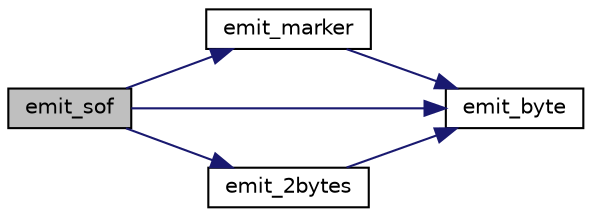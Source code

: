 digraph "emit_sof"
{
 // LATEX_PDF_SIZE
  bgcolor="transparent";
  edge [fontname="Helvetica",fontsize="10",labelfontname="Helvetica",labelfontsize="10"];
  node [fontname="Helvetica",fontsize="10",shape=record];
  rankdir="LR";
  Node164 [label="emit_sof",height=0.2,width=0.4,color="black", fillcolor="grey75", style="filled", fontcolor="black",tooltip=" "];
  Node164 -> Node165 [color="midnightblue",fontsize="10",style="solid",fontname="Helvetica"];
  Node165 [label="emit_marker",height=0.2,width=0.4,color="black",URL="$jcmarker_8c.html#ac0f824579de49431507514270155e053",tooltip=" "];
  Node165 -> Node166 [color="midnightblue",fontsize="10",style="solid",fontname="Helvetica"];
  Node166 [label="emit_byte",height=0.2,width=0.4,color="black",URL="$jcmarker_8c.html#a08eca462b2b57f23ee007a57a39dbded",tooltip=" "];
  Node164 -> Node167 [color="midnightblue",fontsize="10",style="solid",fontname="Helvetica"];
  Node167 [label="emit_2bytes",height=0.2,width=0.4,color="black",URL="$jcmarker_8c.html#ab1f72cd7a3d8f4b5679ddc051e44ad17",tooltip=" "];
  Node167 -> Node166 [color="midnightblue",fontsize="10",style="solid",fontname="Helvetica"];
  Node164 -> Node166 [color="midnightblue",fontsize="10",style="solid",fontname="Helvetica"];
}
